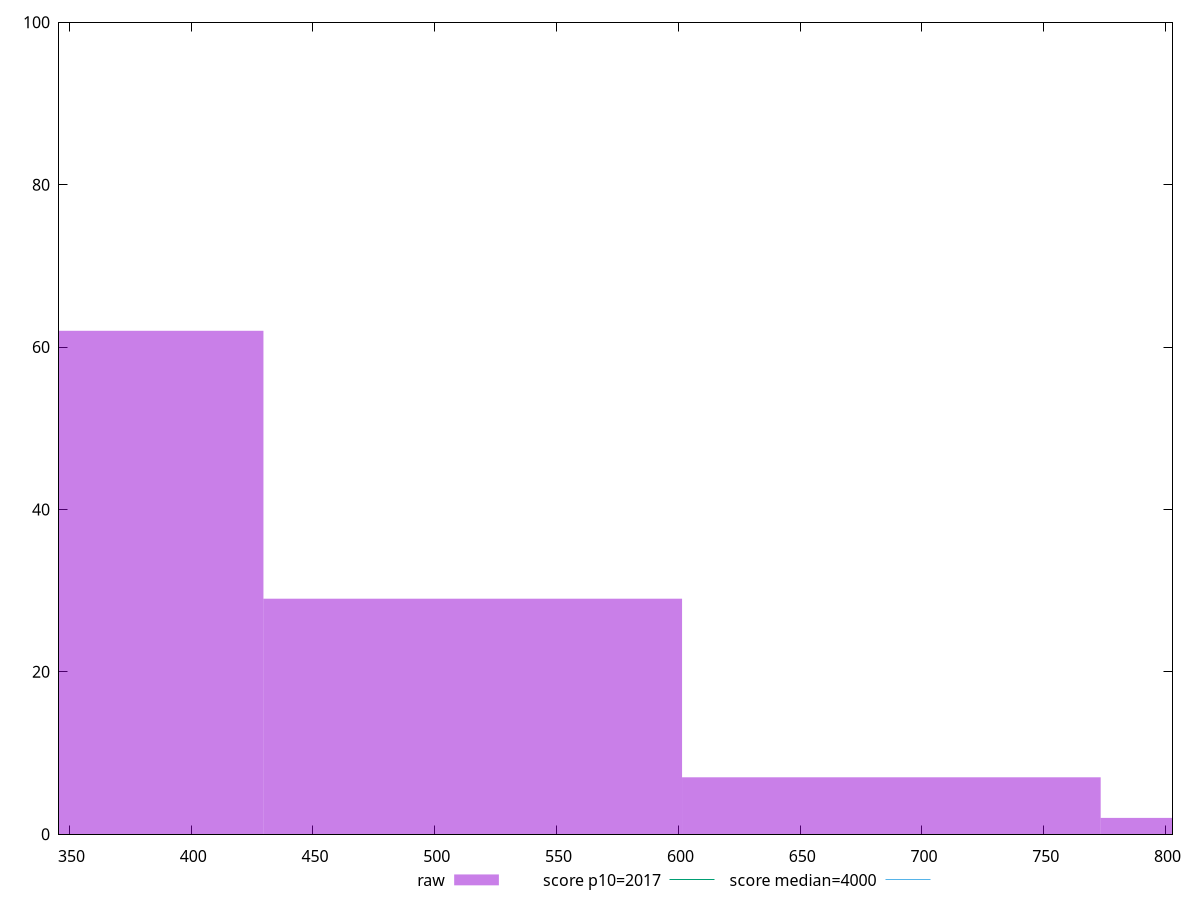 reset

$raw <<EOF
515.5821501292661 29
859.3035835487768 2
343.72143341951073 62
687.4428668390215 7
EOF

set key outside below
set boxwidth 171.86071670975537
set xrange [345.72400000000005:802.8560000000007]
set yrange [0:100]
set trange [0:100]
set style fill transparent solid 0.5 noborder

set parametric
set terminal svg size 640, 490 enhanced background rgb 'white'
set output "report_00019_2021-02-10T18-14-37.922Z//mainthread-work-breakdown/samples/pages+cached+noadtech+nomedia+nocss/raw/histogram.svg"

plot $raw title "raw" with boxes, \
     2017,t title "score p10=2017", \
     4000,t title "score median=4000"

reset
